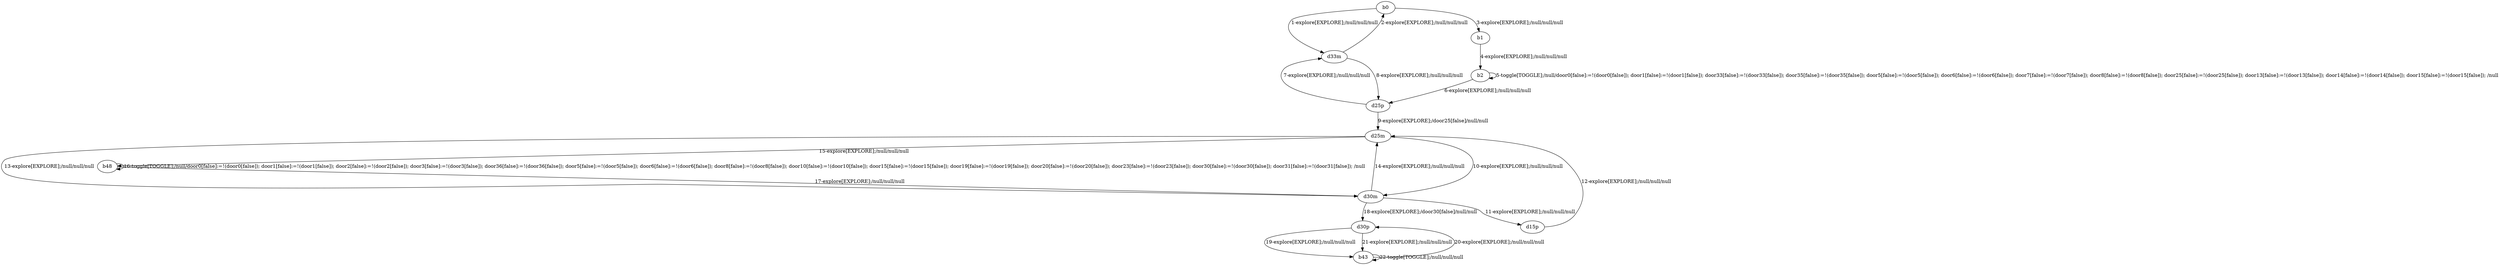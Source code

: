 # Total number of goals covered by this test: 1
# b43 --> b43

digraph g {
"b0" -> "d33m" [label = "1-explore[EXPLORE];/null/null/null"];
"d33m" -> "b0" [label = "2-explore[EXPLORE];/null/null/null"];
"b0" -> "b1" [label = "3-explore[EXPLORE];/null/null/null"];
"b1" -> "b2" [label = "4-explore[EXPLORE];/null/null/null"];
"b2" -> "b2" [label = "5-toggle[TOGGLE];/null/door0[false]:=!(door0[false]); door1[false]:=!(door1[false]); door33[false]:=!(door33[false]); door35[false]:=!(door35[false]); door5[false]:=!(door5[false]); door6[false]:=!(door6[false]); door7[false]:=!(door7[false]); door8[false]:=!(door8[false]); door25[false]:=!(door25[false]); door13[false]:=!(door13[false]); door14[false]:=!(door14[false]); door15[false]:=!(door15[false]); /null"];
"b2" -> "d25p" [label = "6-explore[EXPLORE];/null/null/null"];
"d25p" -> "d33m" [label = "7-explore[EXPLORE];/null/null/null"];
"d33m" -> "d25p" [label = "8-explore[EXPLORE];/null/null/null"];
"d25p" -> "d25m" [label = "9-explore[EXPLORE];/door25[false]/null/null"];
"d25m" -> "d30m" [label = "10-explore[EXPLORE];/null/null/null"];
"d30m" -> "d15p" [label = "11-explore[EXPLORE];/null/null/null"];
"d15p" -> "d25m" [label = "12-explore[EXPLORE];/null/null/null"];
"d25m" -> "d30m" [label = "13-explore[EXPLORE];/null/null/null"];
"d30m" -> "d25m" [label = "14-explore[EXPLORE];/null/null/null"];
"d25m" -> "b48" [label = "15-explore[EXPLORE];/null/null/null"];
"b48" -> "b48" [label = "16-toggle[TOGGLE];/null/door0[false]:=!(door0[false]); door1[false]:=!(door1[false]); door2[false]:=!(door2[false]); door3[false]:=!(door3[false]); door36[false]:=!(door36[false]); door5[false]:=!(door5[false]); door6[false]:=!(door6[false]); door8[false]:=!(door8[false]); door10[false]:=!(door10[false]); door15[false]:=!(door15[false]); door19[false]:=!(door19[false]); door20[false]:=!(door20[false]); door23[false]:=!(door23[false]); door30[false]:=!(door30[false]); door31[false]:=!(door31[false]); /null"];
"b48" -> "d30m" [label = "17-explore[EXPLORE];/null/null/null"];
"d30m" -> "d30p" [label = "18-explore[EXPLORE];/door30[false]/null/null"];
"d30p" -> "b43" [label = "19-explore[EXPLORE];/null/null/null"];
"b43" -> "d30p" [label = "20-explore[EXPLORE];/null/null/null"];
"d30p" -> "b43" [label = "21-explore[EXPLORE];/null/null/null"];
"b43" -> "b43" [label = "22-toggle[TOGGLE];/null/null/null"];
}